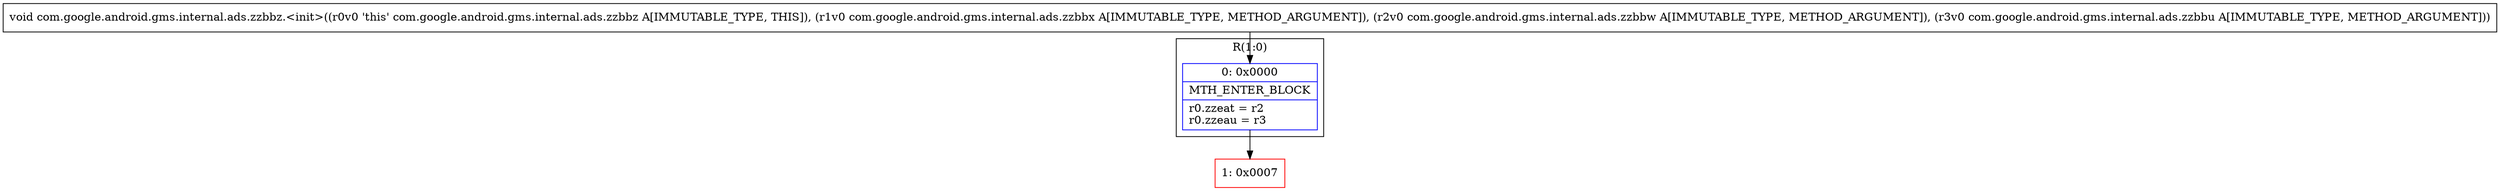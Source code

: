 digraph "CFG forcom.google.android.gms.internal.ads.zzbbz.\<init\>(Lcom\/google\/android\/gms\/internal\/ads\/zzbbx;Lcom\/google\/android\/gms\/internal\/ads\/zzbbw;Lcom\/google\/android\/gms\/internal\/ads\/zzbbu;)V" {
subgraph cluster_Region_826433510 {
label = "R(1:0)";
node [shape=record,color=blue];
Node_0 [shape=record,label="{0\:\ 0x0000|MTH_ENTER_BLOCK\l|r0.zzeat = r2\lr0.zzeau = r3\l}"];
}
Node_1 [shape=record,color=red,label="{1\:\ 0x0007}"];
MethodNode[shape=record,label="{void com.google.android.gms.internal.ads.zzbbz.\<init\>((r0v0 'this' com.google.android.gms.internal.ads.zzbbz A[IMMUTABLE_TYPE, THIS]), (r1v0 com.google.android.gms.internal.ads.zzbbx A[IMMUTABLE_TYPE, METHOD_ARGUMENT]), (r2v0 com.google.android.gms.internal.ads.zzbbw A[IMMUTABLE_TYPE, METHOD_ARGUMENT]), (r3v0 com.google.android.gms.internal.ads.zzbbu A[IMMUTABLE_TYPE, METHOD_ARGUMENT])) }"];
MethodNode -> Node_0;
Node_0 -> Node_1;
}

